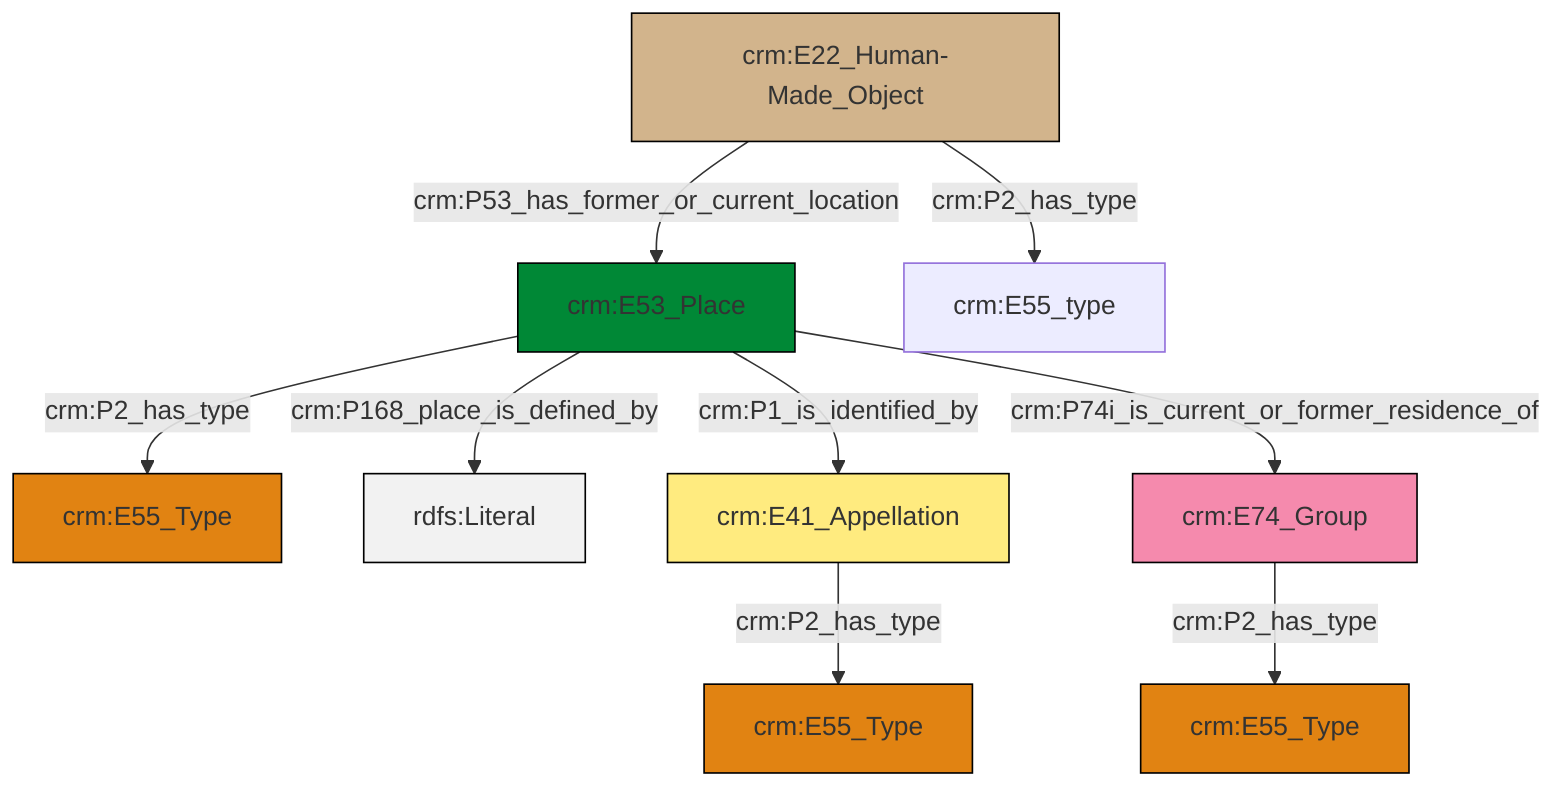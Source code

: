 graph TD
classDef Literal fill:#f2f2f2,stroke:#000000;
classDef CRM_Entity fill:#FFFFFF,stroke:#000000;
classDef Temporal_Entity fill:#00C9E6, stroke:#000000;
classDef Type fill:#E18312, stroke:#000000;
classDef Time-Span fill:#2C9C91, stroke:#000000;
classDef Appellation fill:#FFEB7F, stroke:#000000;
classDef Place fill:#008836, stroke:#000000;
classDef Persistent_Item fill:#B266B2, stroke:#000000;
classDef Conceptual_Object fill:#FFD700, stroke:#000000;
classDef Physical_Thing fill:#D2B48C, stroke:#000000;
classDef Actor fill:#f58aad, stroke:#000000;
classDef PC_Classes fill:#4ce600, stroke:#000000;
classDef Multi fill:#cccccc,stroke:#000000;

5["crm:E53_Place"]:::Place -->|crm:P168_place_is_defined_by| 6[rdfs:Literal]:::Literal
7["crm:E22_Human-Made_Object"]:::Physical_Thing -->|crm:P53_has_former_or_current_location| 5["crm:E53_Place"]:::Place
5["crm:E53_Place"]:::Place -->|crm:P2_has_type| 0["crm:E55_Type"]:::Type
5["crm:E53_Place"]:::Place -->|crm:P1_is_identified_by| 8["crm:E41_Appellation"]:::Appellation
7["crm:E22_Human-Made_Object"]:::Physical_Thing -->|crm:P2_has_type| 11["crm:E55_type"]:::Default
5["crm:E53_Place"]:::Place -->|crm:P74i_is_current_or_former_residence_of| 13["crm:E74_Group"]:::Actor
13["crm:E74_Group"]:::Actor -->|crm:P2_has_type| 3["crm:E55_Type"]:::Type
8["crm:E41_Appellation"]:::Appellation -->|crm:P2_has_type| 15["crm:E55_Type"]:::Type